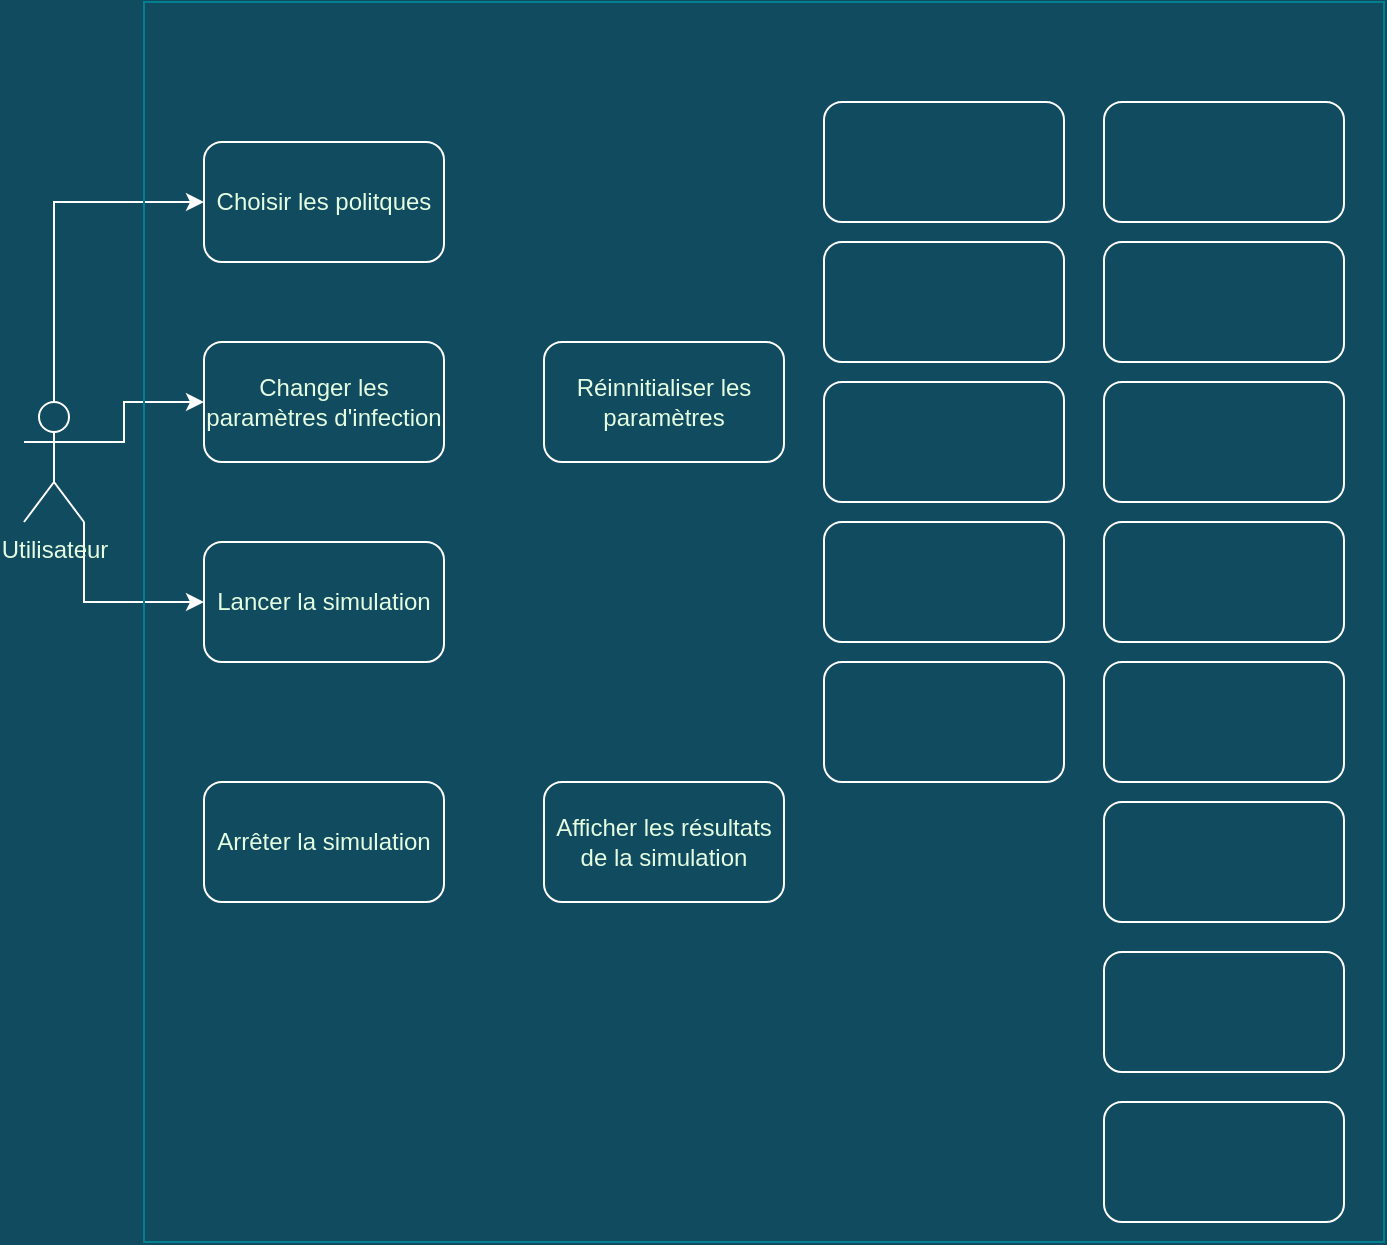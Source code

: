 <mxfile version="13.10.9" type="github">
  <diagram id="LxWzI_KoLAY_xD3F1j8h" name="Page-1">
    <mxGraphModel dx="1422" dy="735" grid="1" gridSize="10" guides="1" tooltips="1" connect="1" arrows="1" fold="1" page="1" pageScale="1" pageWidth="827" pageHeight="1169" background="#114B5F" math="0" shadow="0">
      <root>
        <mxCell id="0" />
        <mxCell id="1" parent="0" />
        <mxCell id="Axr_1O4heM3gUUsqRQZe-1" style="edgeStyle=orthogonalEdgeStyle;rounded=0;orthogonalLoop=1;jettySize=auto;html=1;exitX=1;exitY=1;exitDx=0;exitDy=0;exitPerimeter=0;entryX=0;entryY=0.5;entryDx=0;entryDy=0;strokeColor=#FFFFFF;" edge="1" parent="1" source="RWbVS4ckmjx5XI7GOgI_-1" target="RWbVS4ckmjx5XI7GOgI_-12">
          <mxGeometry relative="1" as="geometry" />
        </mxCell>
        <mxCell id="Axr_1O4heM3gUUsqRQZe-2" style="edgeStyle=orthogonalEdgeStyle;rounded=0;orthogonalLoop=1;jettySize=auto;html=1;exitX=1;exitY=0.333;exitDx=0;exitDy=0;exitPerimeter=0;entryX=0;entryY=0.5;entryDx=0;entryDy=0;strokeColor=#FFFFFF;" edge="1" parent="1" source="RWbVS4ckmjx5XI7GOgI_-1" target="RWbVS4ckmjx5XI7GOgI_-3">
          <mxGeometry relative="1" as="geometry">
            <Array as="points">
              <mxPoint x="130" y="300" />
              <mxPoint x="130" y="280" />
            </Array>
          </mxGeometry>
        </mxCell>
        <mxCell id="Axr_1O4heM3gUUsqRQZe-3" style="edgeStyle=orthogonalEdgeStyle;rounded=0;orthogonalLoop=1;jettySize=auto;html=1;exitX=0.5;exitY=0;exitDx=0;exitDy=0;exitPerimeter=0;entryX=0;entryY=0.5;entryDx=0;entryDy=0;strokeColor=#FFFFFF;" edge="1" parent="1" source="RWbVS4ckmjx5XI7GOgI_-1" target="RWbVS4ckmjx5XI7GOgI_-5">
          <mxGeometry relative="1" as="geometry" />
        </mxCell>
        <mxCell id="RWbVS4ckmjx5XI7GOgI_-1" value="Utilisateur" style="shape=umlActor;verticalLabelPosition=bottom;verticalAlign=top;html=1;outlineConnect=0;fontColor=#E4FDE1;fillColor=none;strokeColor=#FFFFFF;" parent="1" vertex="1">
          <mxGeometry x="80" y="280" width="30" height="60" as="geometry" />
        </mxCell>
        <mxCell id="RWbVS4ckmjx5XI7GOgI_-2" value="" style="whiteSpace=wrap;html=1;aspect=fixed;fillColor=none;strokeColor=#028090;fontColor=#E4FDE1;" parent="1" vertex="1">
          <mxGeometry x="140" y="80" width="620" height="620" as="geometry" />
        </mxCell>
        <mxCell id="RWbVS4ckmjx5XI7GOgI_-3" value="Changer les paramètres d&#39;infection" style="rounded=1;whiteSpace=wrap;html=1;fillColor=none;fontColor=#E4FDE1;strokeColor=#FFFFFF;" parent="1" vertex="1">
          <mxGeometry x="170" y="250" width="120" height="60" as="geometry" />
        </mxCell>
        <mxCell id="RWbVS4ckmjx5XI7GOgI_-4" value="" style="rounded=1;whiteSpace=wrap;html=1;fillColor=none;fontColor=#E4FDE1;strokeColor=#FFFFFF;" parent="1" vertex="1">
          <mxGeometry x="620" y="630" width="120" height="60" as="geometry" />
        </mxCell>
        <mxCell id="RWbVS4ckmjx5XI7GOgI_-5" value="Choisir les politques" style="rounded=1;whiteSpace=wrap;html=1;fillColor=none;fontColor=#E4FDE1;strokeColor=#FFFFFF;" parent="1" vertex="1">
          <mxGeometry x="170" y="150" width="120" height="60" as="geometry" />
        </mxCell>
        <mxCell id="RWbVS4ckmjx5XI7GOgI_-6" value="" style="rounded=1;whiteSpace=wrap;html=1;fillColor=none;fontColor=#E4FDE1;strokeColor=#FFFFFF;" parent="1" vertex="1">
          <mxGeometry x="620" y="480" width="120" height="60" as="geometry" />
        </mxCell>
        <mxCell id="RWbVS4ckmjx5XI7GOgI_-7" value="" style="rounded=1;whiteSpace=wrap;html=1;fillColor=none;fontColor=#E4FDE1;strokeColor=#FFFFFF;" parent="1" vertex="1">
          <mxGeometry x="620" y="200" width="120" height="60" as="geometry" />
        </mxCell>
        <mxCell id="RWbVS4ckmjx5XI7GOgI_-8" value="" style="rounded=1;whiteSpace=wrap;html=1;fillColor=none;fontColor=#E4FDE1;strokeColor=#FFFFFF;" parent="1" vertex="1">
          <mxGeometry x="620" y="130" width="120" height="60" as="geometry" />
        </mxCell>
        <mxCell id="RWbVS4ckmjx5XI7GOgI_-9" value="" style="rounded=1;whiteSpace=wrap;html=1;fillColor=none;fontColor=#E4FDE1;strokeColor=#FFFFFF;" parent="1" vertex="1">
          <mxGeometry x="480" y="410" width="120" height="60" as="geometry" />
        </mxCell>
        <mxCell id="RWbVS4ckmjx5XI7GOgI_-10" value="" style="rounded=1;whiteSpace=wrap;html=1;fillColor=none;fontColor=#E4FDE1;strokeColor=#FFFFFF;" parent="1" vertex="1">
          <mxGeometry x="480" y="130" width="120" height="60" as="geometry" />
        </mxCell>
        <mxCell id="RWbVS4ckmjx5XI7GOgI_-12" value="Lancer la simulation" style="rounded=1;whiteSpace=wrap;html=1;fillColor=none;fontColor=#E4FDE1;strokeColor=#FFFFFF;" parent="1" vertex="1">
          <mxGeometry x="170" y="350" width="120" height="60" as="geometry" />
        </mxCell>
        <mxCell id="RWbVS4ckmjx5XI7GOgI_-13" value="Afficher les résultats de la simulation" style="rounded=1;whiteSpace=wrap;html=1;fillColor=none;fontColor=#E4FDE1;strokeColor=#FFFFFF;" parent="1" vertex="1">
          <mxGeometry x="340" y="470" width="120" height="60" as="geometry" />
        </mxCell>
        <mxCell id="RWbVS4ckmjx5XI7GOgI_-14" value="Arrêter la simulation" style="rounded=1;whiteSpace=wrap;html=1;fillColor=none;fontColor=#E4FDE1;strokeColor=#FFFFFF;" parent="1" vertex="1">
          <mxGeometry x="170" y="470" width="120" height="60" as="geometry" />
        </mxCell>
        <mxCell id="RWbVS4ckmjx5XI7GOgI_-15" value="" style="rounded=1;whiteSpace=wrap;html=1;fillColor=none;fontColor=#E4FDE1;strokeColor=#FFFFFF;" parent="1" vertex="1">
          <mxGeometry x="620" y="270" width="120" height="60" as="geometry" />
        </mxCell>
        <mxCell id="8FBoQUWGb5vzRmkLJHT1-4" value="Réinnitialiser les paramètres" style="rounded=1;whiteSpace=wrap;html=1;fillColor=none;fontColor=#E4FDE1;strokeColor=#FFFFFF;" parent="1" vertex="1">
          <mxGeometry x="340" y="250" width="120" height="60" as="geometry" />
        </mxCell>
        <mxCell id="8FBoQUWGb5vzRmkLJHT1-6" value="" style="rounded=1;whiteSpace=wrap;html=1;fillColor=none;fontColor=#E4FDE1;strokeColor=#FFFFFF;" parent="1" vertex="1">
          <mxGeometry x="480" y="340" width="120" height="60" as="geometry" />
        </mxCell>
        <mxCell id="8FBoQUWGb5vzRmkLJHT1-7" value="" style="rounded=1;whiteSpace=wrap;html=1;fillColor=none;fontColor=#E4FDE1;strokeColor=#FFFFFF;" parent="1" vertex="1">
          <mxGeometry x="620" y="410" width="120" height="60" as="geometry" />
        </mxCell>
        <mxCell id="8FBoQUWGb5vzRmkLJHT1-9" value="" style="rounded=1;whiteSpace=wrap;html=1;fillColor=none;fontColor=#E4FDE1;strokeColor=#FFFFFF;" parent="1" vertex="1">
          <mxGeometry x="480" y="200" width="120" height="60" as="geometry" />
        </mxCell>
        <mxCell id="8FBoQUWGb5vzRmkLJHT1-10" value="" style="rounded=1;whiteSpace=wrap;html=1;fillColor=none;fontColor=#E4FDE1;strokeColor=#FFFFFF;" parent="1" vertex="1">
          <mxGeometry x="620" y="340" width="120" height="60" as="geometry" />
        </mxCell>
        <mxCell id="8FBoQUWGb5vzRmkLJHT1-11" value="" style="rounded=1;whiteSpace=wrap;html=1;fillColor=none;fontColor=#E4FDE1;strokeColor=#FFFFFF;" parent="1" vertex="1">
          <mxGeometry x="620" y="555" width="120" height="60" as="geometry" />
        </mxCell>
        <mxCell id="8FBoQUWGb5vzRmkLJHT1-12" value="" style="rounded=1;whiteSpace=wrap;html=1;fillColor=none;fontColor=#E4FDE1;strokeColor=#FFFFFF;" parent="1" vertex="1">
          <mxGeometry x="480" y="270" width="120" height="60" as="geometry" />
        </mxCell>
      </root>
    </mxGraphModel>
  </diagram>
</mxfile>
